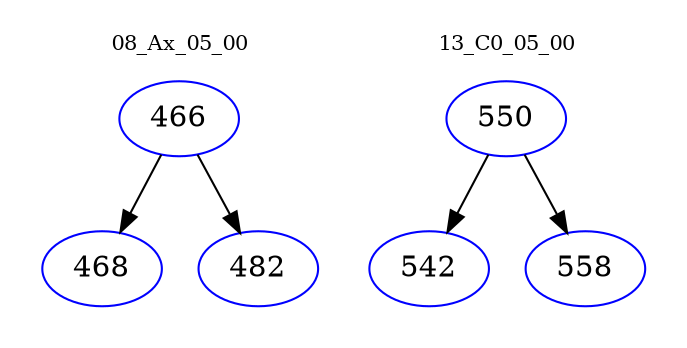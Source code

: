 digraph{
subgraph cluster_0 {
color = white
label = "08_Ax_05_00";
fontsize=10;
T0_466 [label="466", color="blue"]
T0_466 -> T0_468 [color="black"]
T0_468 [label="468", color="blue"]
T0_466 -> T0_482 [color="black"]
T0_482 [label="482", color="blue"]
}
subgraph cluster_1 {
color = white
label = "13_C0_05_00";
fontsize=10;
T1_550 [label="550", color="blue"]
T1_550 -> T1_542 [color="black"]
T1_542 [label="542", color="blue"]
T1_550 -> T1_558 [color="black"]
T1_558 [label="558", color="blue"]
}
}
